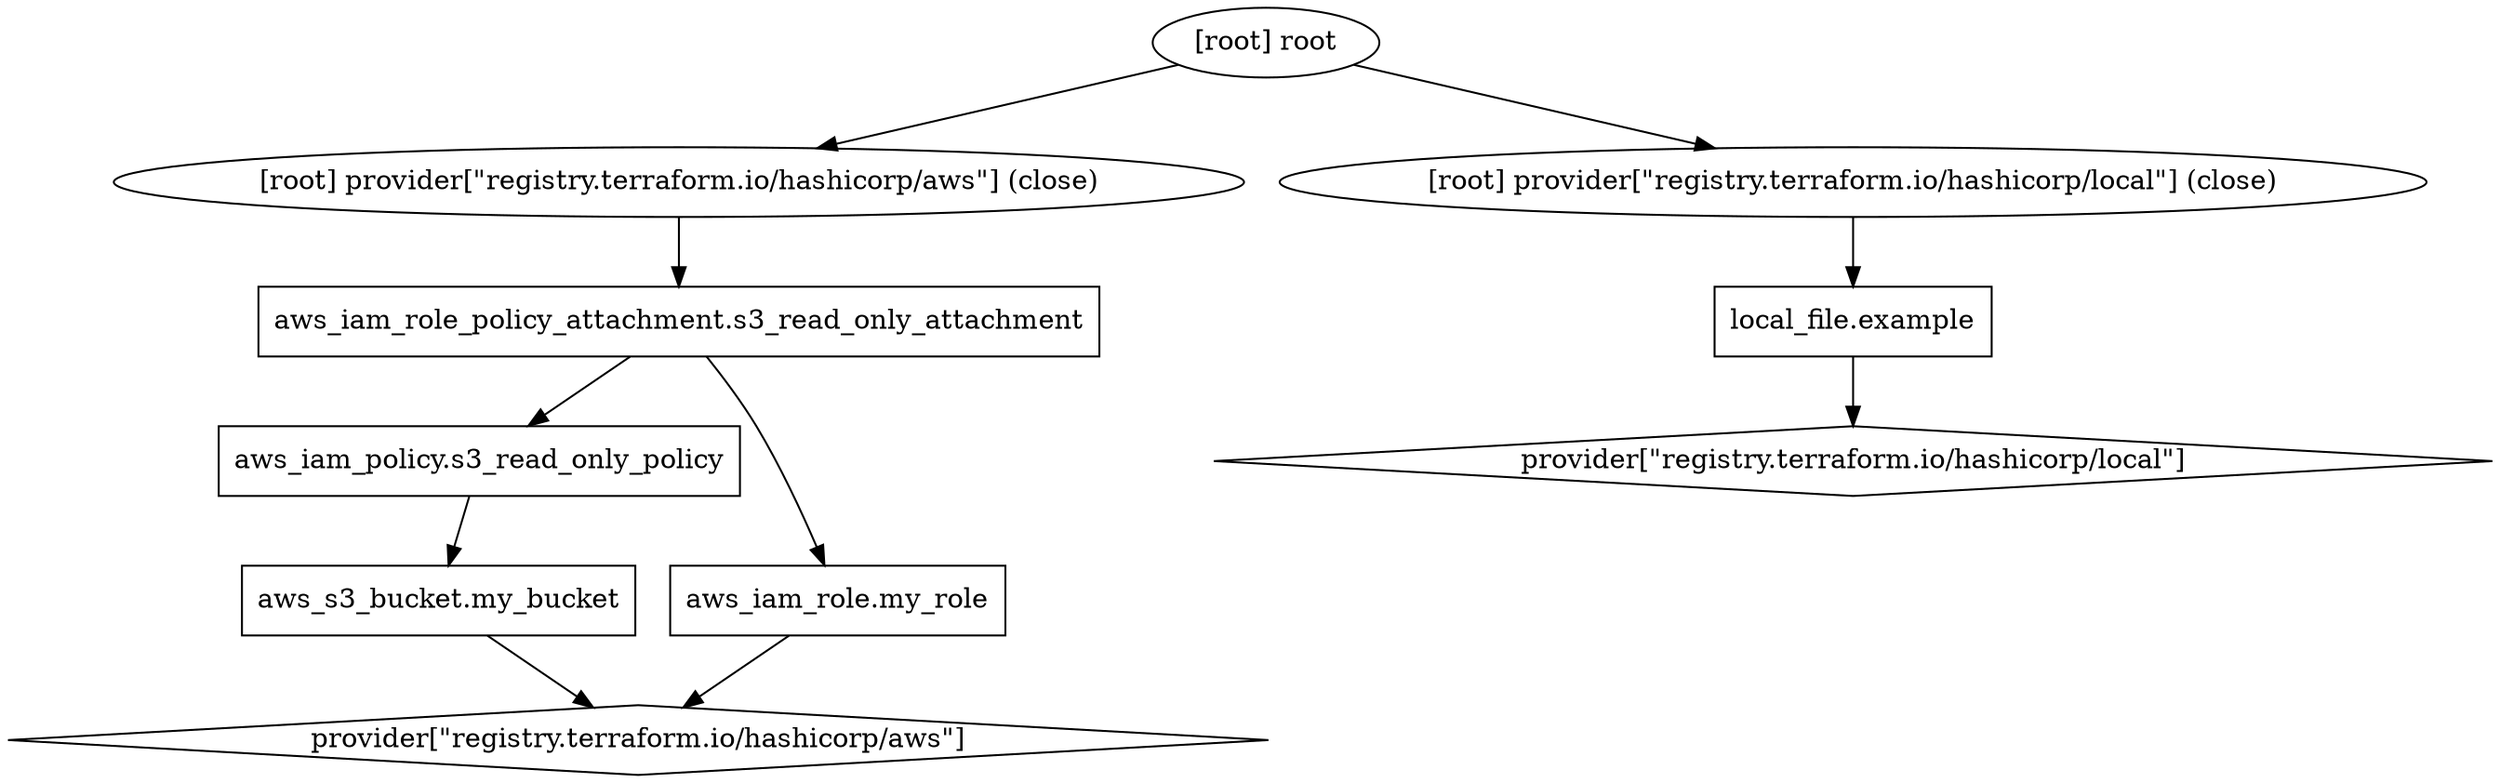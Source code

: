 digraph {
	compound = "true"
	newrank = "true"
	subgraph "root" {
		"[root] aws_iam_policy.s3_read_only_policy (expand)" [label = "aws_iam_policy.s3_read_only_policy", shape = "box"]
		"[root] aws_iam_role.my_role (expand)" [label = "aws_iam_role.my_role", shape = "box"]
		"[root] aws_iam_role_policy_attachment.s3_read_only_attachment (expand)" [label = "aws_iam_role_policy_attachment.s3_read_only_attachment", shape = "box"]
		"[root] aws_s3_bucket.my_bucket (expand)" [label = "aws_s3_bucket.my_bucket", shape = "box"]
		"[root] local_file.example (expand)" [label = "local_file.example", shape = "box"]
		"[root] provider[\"registry.terraform.io/hashicorp/aws\"]" [label = "provider[\"registry.terraform.io/hashicorp/aws\"]", shape = "diamond"]
		"[root] provider[\"registry.terraform.io/hashicorp/local\"]" [label = "provider[\"registry.terraform.io/hashicorp/local\"]", shape = "diamond"]
		"[root] aws_iam_policy.s3_read_only_policy (expand)" -> "[root] aws_s3_bucket.my_bucket (expand)"
		"[root] aws_iam_role.my_role (expand)" -> "[root] provider[\"registry.terraform.io/hashicorp/aws\"]"
		"[root] aws_iam_role_policy_attachment.s3_read_only_attachment (expand)" -> "[root] aws_iam_policy.s3_read_only_policy (expand)"
		"[root] aws_iam_role_policy_attachment.s3_read_only_attachment (expand)" -> "[root] aws_iam_role.my_role (expand)"
		"[root] aws_s3_bucket.my_bucket (expand)" -> "[root] provider[\"registry.terraform.io/hashicorp/aws\"]"
		"[root] local_file.example (expand)" -> "[root] provider[\"registry.terraform.io/hashicorp/local\"]"
		"[root] provider[\"registry.terraform.io/hashicorp/aws\"] (close)" -> "[root] aws_iam_role_policy_attachment.s3_read_only_attachment (expand)"
		"[root] provider[\"registry.terraform.io/hashicorp/local\"] (close)" -> "[root] local_file.example (expand)"
		"[root] root" -> "[root] provider[\"registry.terraform.io/hashicorp/aws\"] (close)"
		"[root] root" -> "[root] provider[\"registry.terraform.io/hashicorp/local\"] (close)"
	}
}

